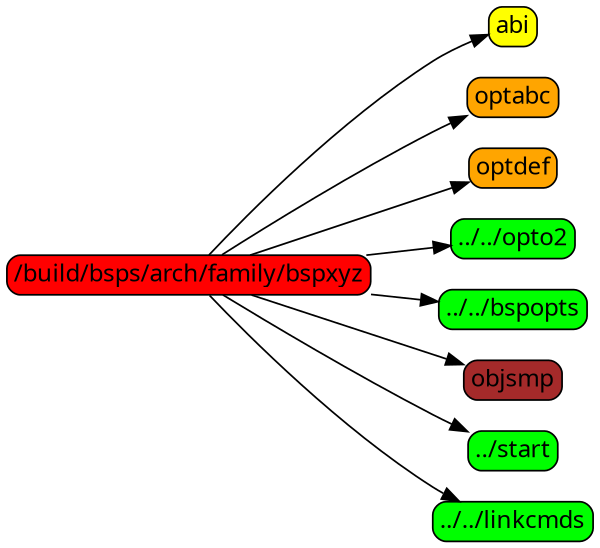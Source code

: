 # SPDX-License-Identifier: CC-BY-SA-4.0

# Copyright (C) 2019 embedded brains GmbH

digraph {
  size="4";
  margin="0";
  node [shape=box, style="filled, rounded", fontname="Sans serif", margin=0.05,width=0.05,height=0.05];
  bsp [label="/build/bsps/arch/family/bspxyz", fillcolor=red];
  oabc [label="optabc", fillcolor=orange];
  odef [label="optdef", fillcolor=orange];
  smp [label="objsmp", fillcolor=brown];
  abi [label="abi", fillcolor=yellow];
  o2 [label="../../opto2", fillcolor=green];
  bspopts [label="../../bspopts", fillcolor=green];
  linkcmds [label="../../linkcmds", fillcolor=green];
  start [label="../start", fillcolor=green];
  rankdir=LR
  bsp -> o2
  bsp -> abi
  bsp -> oabc
  bsp -> odef
  bsp -> bspopts
  bsp -> smp
  bsp -> start
  bsp -> linkcmds
  { rank=same; abi -> oabc [style=invis] }
  { rank=same; oabc -> odef [style=invis] }
  { rank=same; odef -> o2 [style=invis] }
  { rank=same; o2 -> bspopts [style=invis] }
  { rank=same; bspopts -> smp [style=invis] }
  { rank=same; smp -> start [style=invis] }
  { rank=same; start -> linkcmds [style=invis] }
}
